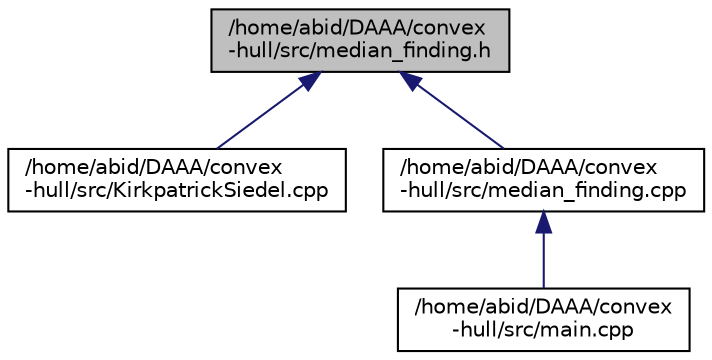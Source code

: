 digraph "/home/abid/DAAA/convex-hull/src/median_finding.h"
{
 // LATEX_PDF_SIZE
  edge [fontname="Helvetica",fontsize="10",labelfontname="Helvetica",labelfontsize="10"];
  node [fontname="Helvetica",fontsize="10",shape=record];
  Node9 [label="/home/abid/DAAA/convex\l-hull/src/median_finding.h",height=0.2,width=0.4,color="black", fillcolor="grey75", style="filled", fontcolor="black",tooltip=" "];
  Node9 -> Node10 [dir="back",color="midnightblue",fontsize="10",style="solid",fontname="Helvetica"];
  Node10 [label="/home/abid/DAAA/convex\l-hull/src/KirkpatrickSiedel.cpp",height=0.2,width=0.4,color="black", fillcolor="white", style="filled",URL="$_kirkpatrick_siedel_8cpp.html",tooltip=" "];
  Node9 -> Node11 [dir="back",color="midnightblue",fontsize="10",style="solid",fontname="Helvetica"];
  Node11 [label="/home/abid/DAAA/convex\l-hull/src/median_finding.cpp",height=0.2,width=0.4,color="black", fillcolor="white", style="filled",URL="$median__finding_8cpp.html",tooltip=" "];
  Node11 -> Node12 [dir="back",color="midnightblue",fontsize="10",style="solid",fontname="Helvetica"];
  Node12 [label="/home/abid/DAAA/convex\l-hull/src/main.cpp",height=0.2,width=0.4,color="black", fillcolor="white", style="filled",URL="$main_8cpp.html",tooltip="Design and Analysis of Algorithms."];
}
